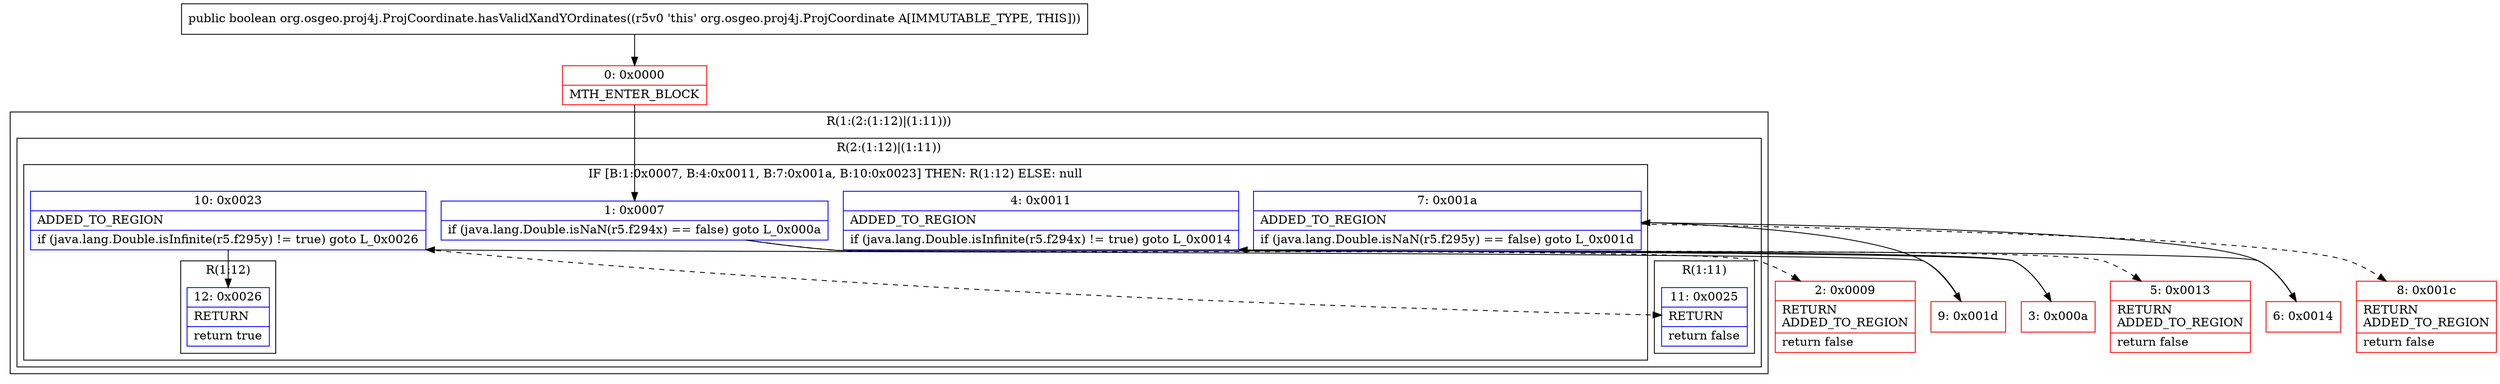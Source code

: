 digraph "CFG fororg.osgeo.proj4j.ProjCoordinate.hasValidXandYOrdinates()Z" {
subgraph cluster_Region_226355529 {
label = "R(1:(2:(1:12)|(1:11)))";
node [shape=record,color=blue];
subgraph cluster_Region_672499301 {
label = "R(2:(1:12)|(1:11))";
node [shape=record,color=blue];
subgraph cluster_IfRegion_973000195 {
label = "IF [B:1:0x0007, B:4:0x0011, B:7:0x001a, B:10:0x0023] THEN: R(1:12) ELSE: null";
node [shape=record,color=blue];
Node_1 [shape=record,label="{1\:\ 0x0007|if (java.lang.Double.isNaN(r5.f294x) == false) goto L_0x000a\l}"];
Node_4 [shape=record,label="{4\:\ 0x0011|ADDED_TO_REGION\l|if (java.lang.Double.isInfinite(r5.f294x) != true) goto L_0x0014\l}"];
Node_7 [shape=record,label="{7\:\ 0x001a|ADDED_TO_REGION\l|if (java.lang.Double.isNaN(r5.f295y) == false) goto L_0x001d\l}"];
Node_10 [shape=record,label="{10\:\ 0x0023|ADDED_TO_REGION\l|if (java.lang.Double.isInfinite(r5.f295y) != true) goto L_0x0026\l}"];
subgraph cluster_Region_299280274 {
label = "R(1:12)";
node [shape=record,color=blue];
Node_12 [shape=record,label="{12\:\ 0x0026|RETURN\l|return true\l}"];
}
}
subgraph cluster_Region_1937978176 {
label = "R(1:11)";
node [shape=record,color=blue];
Node_11 [shape=record,label="{11\:\ 0x0025|RETURN\l|return false\l}"];
}
}
}
Node_0 [shape=record,color=red,label="{0\:\ 0x0000|MTH_ENTER_BLOCK\l}"];
Node_2 [shape=record,color=red,label="{2\:\ 0x0009|RETURN\lADDED_TO_REGION\l|return false\l}"];
Node_3 [shape=record,color=red,label="{3\:\ 0x000a}"];
Node_5 [shape=record,color=red,label="{5\:\ 0x0013|RETURN\lADDED_TO_REGION\l|return false\l}"];
Node_6 [shape=record,color=red,label="{6\:\ 0x0014}"];
Node_8 [shape=record,color=red,label="{8\:\ 0x001c|RETURN\lADDED_TO_REGION\l|return false\l}"];
Node_9 [shape=record,color=red,label="{9\:\ 0x001d}"];
MethodNode[shape=record,label="{public boolean org.osgeo.proj4j.ProjCoordinate.hasValidXandYOrdinates((r5v0 'this' org.osgeo.proj4j.ProjCoordinate A[IMMUTABLE_TYPE, THIS])) }"];
MethodNode -> Node_0;
Node_1 -> Node_2[style=dashed];
Node_1 -> Node_3;
Node_4 -> Node_5[style=dashed];
Node_4 -> Node_6;
Node_7 -> Node_8[style=dashed];
Node_7 -> Node_9;
Node_10 -> Node_11[style=dashed];
Node_10 -> Node_12;
Node_0 -> Node_1;
Node_3 -> Node_4;
Node_6 -> Node_7;
Node_9 -> Node_10;
}

